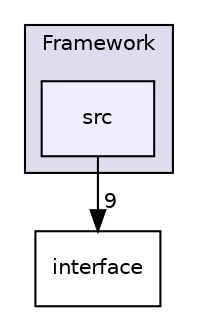 digraph "Framework/src" {
  compound=true
  node [ fontsize="10", fontname="Helvetica"];
  edge [ labelfontsize="10", labelfontname="Helvetica"];
  subgraph clusterdir_bcbb2cf9a3d3d83e5515c82071a07177 {
    graph [ bgcolor="#ddddee", pencolor="black", label="Framework" fontname="Helvetica", fontsize="10", URL="dir_bcbb2cf9a3d3d83e5515c82071a07177.html"]
  dir_789eab27568de29e5ef4e65af023cceb [shape=box, label="src", style="filled", fillcolor="#eeeeff", pencolor="black", URL="dir_789eab27568de29e5ef4e65af023cceb.html"];
  }
  dir_8ce3b92dc7c3ab140f8899857f44bfe9 [shape=box label="interface" URL="dir_8ce3b92dc7c3ab140f8899857f44bfe9.html"];
  dir_789eab27568de29e5ef4e65af023cceb->dir_8ce3b92dc7c3ab140f8899857f44bfe9 [headlabel="9", labeldistance=1.5 headhref="dir_000002_000001.html"];
}
